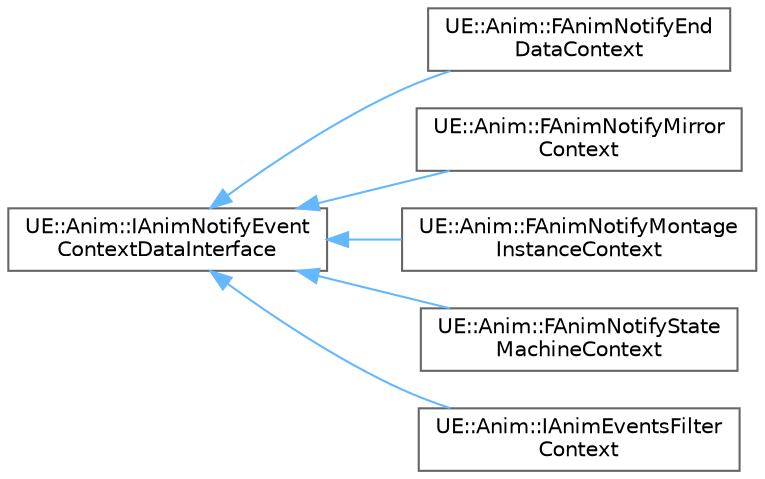 digraph "Graphical Class Hierarchy"
{
 // INTERACTIVE_SVG=YES
 // LATEX_PDF_SIZE
  bgcolor="transparent";
  edge [fontname=Helvetica,fontsize=10,labelfontname=Helvetica,labelfontsize=10];
  node [fontname=Helvetica,fontsize=10,shape=box,height=0.2,width=0.4];
  rankdir="LR";
  Node0 [id="Node000000",label="UE::Anim::IAnimNotifyEvent\lContextDataInterface",height=0.2,width=0.4,color="grey40", fillcolor="white", style="filled",URL="$d3/d68/classUE_1_1Anim_1_1IAnimNotifyEventContextDataInterface.html",tooltip=" "];
  Node0 -> Node1 [id="edge8897_Node000000_Node000001",dir="back",color="steelblue1",style="solid",tooltip=" "];
  Node1 [id="Node000001",label="UE::Anim::FAnimNotifyEnd\lDataContext",height=0.2,width=0.4,color="grey40", fillcolor="white", style="filled",URL="$d8/d25/classUE_1_1Anim_1_1FAnimNotifyEndDataContext.html",tooltip=" "];
  Node0 -> Node2 [id="edge8898_Node000000_Node000002",dir="back",color="steelblue1",style="solid",tooltip=" "];
  Node2 [id="Node000002",label="UE::Anim::FAnimNotifyMirror\lContext",height=0.2,width=0.4,color="grey40", fillcolor="white", style="filled",URL="$d9/d29/classUE_1_1Anim_1_1FAnimNotifyMirrorContext.html",tooltip=" "];
  Node0 -> Node3 [id="edge8899_Node000000_Node000003",dir="back",color="steelblue1",style="solid",tooltip=" "];
  Node3 [id="Node000003",label="UE::Anim::FAnimNotifyMontage\lInstanceContext",height=0.2,width=0.4,color="grey40", fillcolor="white", style="filled",URL="$d2/d8c/classUE_1_1Anim_1_1FAnimNotifyMontageInstanceContext.html",tooltip=" "];
  Node0 -> Node4 [id="edge8900_Node000000_Node000004",dir="back",color="steelblue1",style="solid",tooltip=" "];
  Node4 [id="Node000004",label="UE::Anim::FAnimNotifyState\lMachineContext",height=0.2,width=0.4,color="grey40", fillcolor="white", style="filled",URL="$d6/dd2/classUE_1_1Anim_1_1FAnimNotifyStateMachineContext.html",tooltip=" "];
  Node0 -> Node5 [id="edge8901_Node000000_Node000005",dir="back",color="steelblue1",style="solid",tooltip=" "];
  Node5 [id="Node000005",label="UE::Anim::IAnimEventsFilter\lContext",height=0.2,width=0.4,color="grey40", fillcolor="white", style="filled",URL="$dc/d1b/classUE_1_1Anim_1_1IAnimEventsFilterContext.html",tooltip=" "];
}
